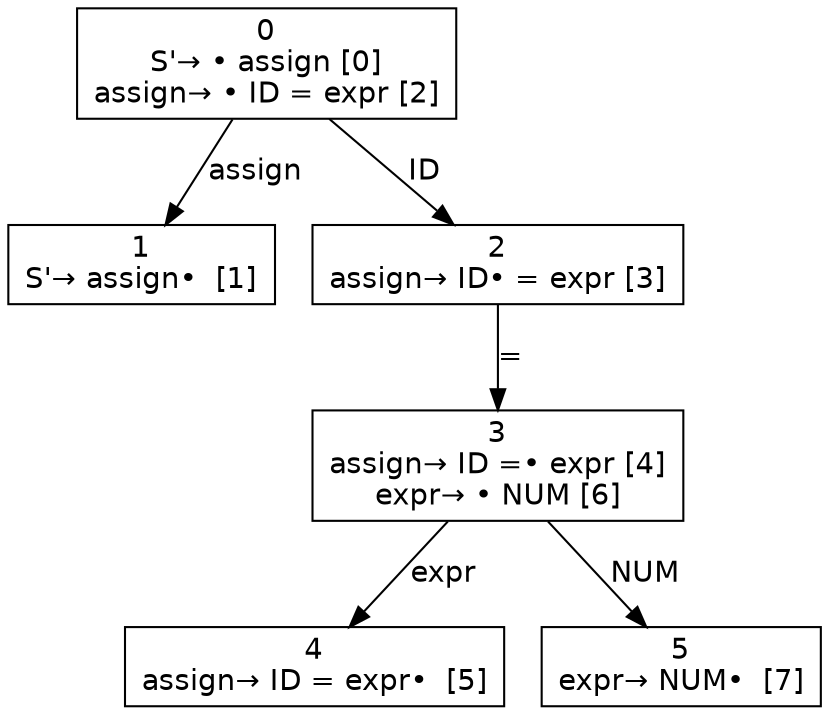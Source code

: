 digraph d{
node [fontname=Helvetica,shape=box];
edge [fontname=Helvetica];
n0 [label=<0<br />S'→ • assign [0]<br />assign→ • ID = expr [2]>];
n1 [label=<1<br />S'→ assign•  [1]>];
n2 [label=<2<br />assign→ ID• = expr [3]>];
n3 [label=<3<br />assign→ ID =• expr [4]<br />expr→ • NUM [6]>];
n4 [label=<4<br />assign→ ID = expr•  [5]>];
n5 [label=<5<br />expr→ NUM•  [7]>];
n0 -> n1 [label="assign"];
n0 -> n2 [label="ID"];
n2 -> n3 [label="="];
n3 -> n4 [label="expr"];
n3 -> n5 [label="NUM"];
}